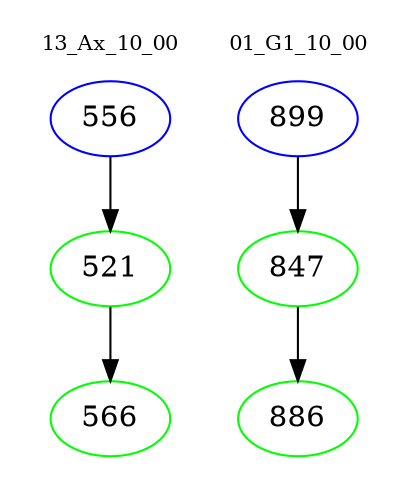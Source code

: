digraph{
subgraph cluster_0 {
color = white
label = "13_Ax_10_00";
fontsize=10;
T0_556 [label="556", color="blue"]
T0_556 -> T0_521 [color="black"]
T0_521 [label="521", color="green"]
T0_521 -> T0_566 [color="black"]
T0_566 [label="566", color="green"]
}
subgraph cluster_1 {
color = white
label = "01_G1_10_00";
fontsize=10;
T1_899 [label="899", color="blue"]
T1_899 -> T1_847 [color="black"]
T1_847 [label="847", color="green"]
T1_847 -> T1_886 [color="black"]
T1_886 [label="886", color="green"]
}
}
